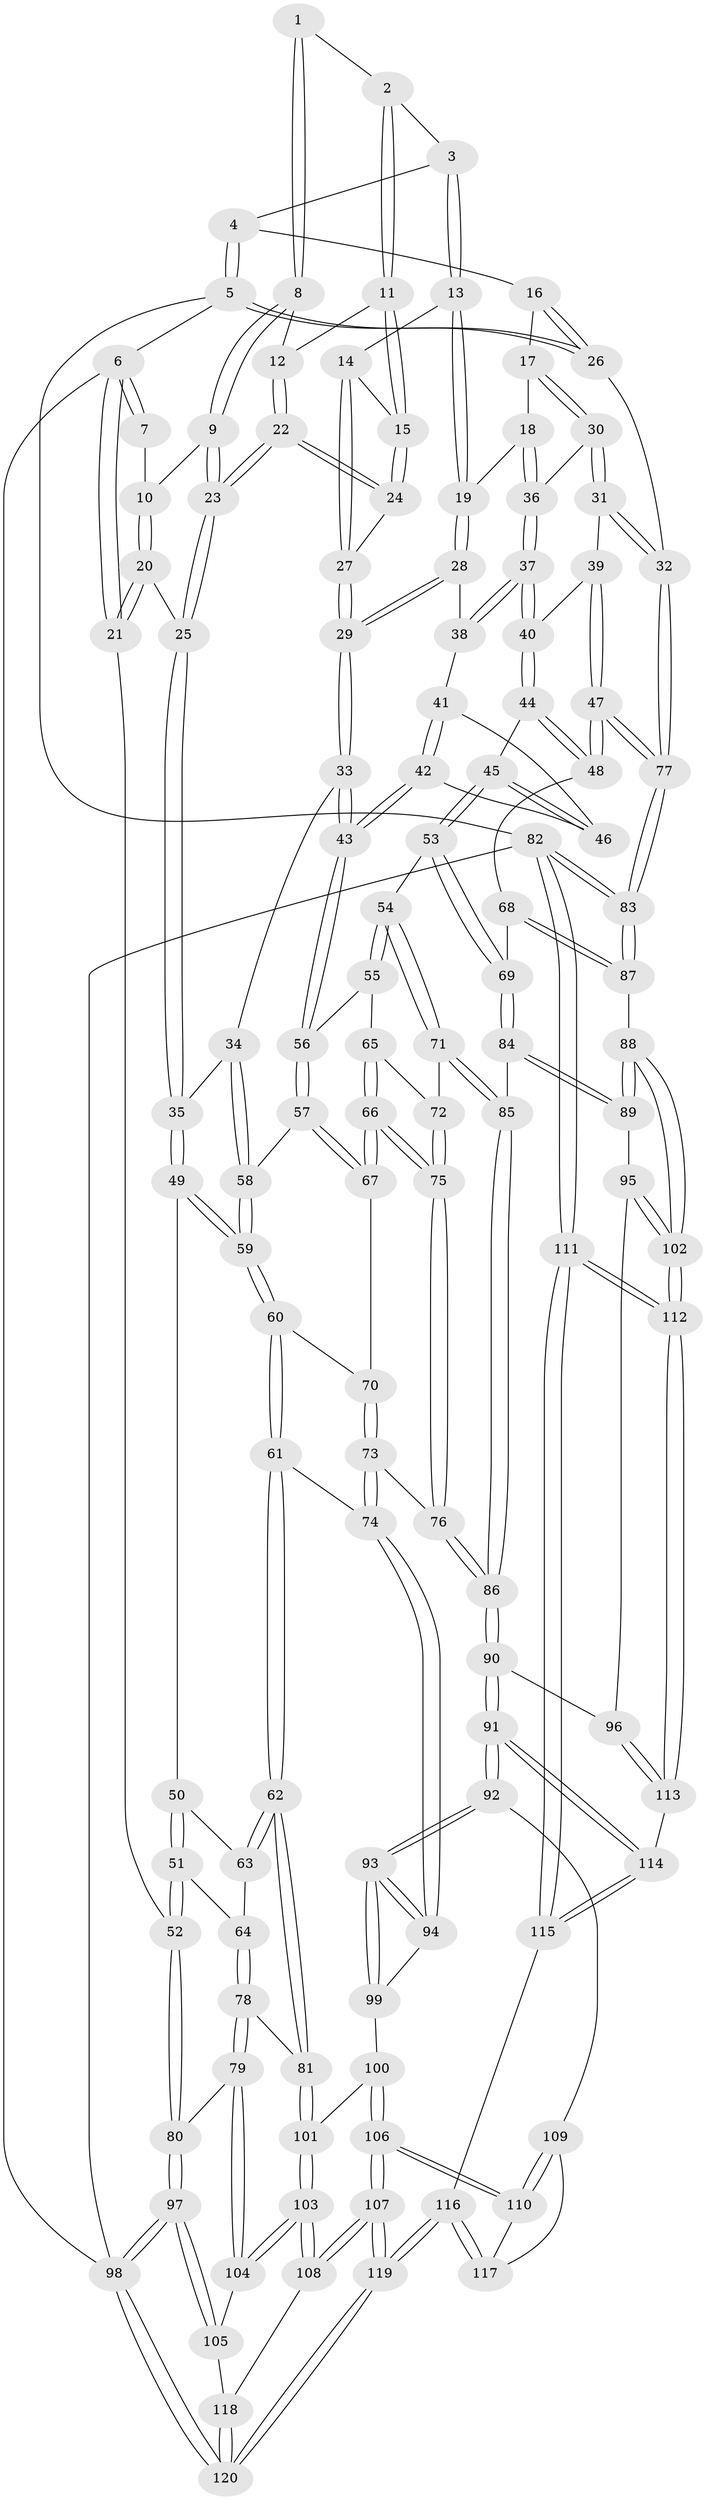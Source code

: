 // coarse degree distribution, {2: 0.08333333333333333, 4: 0.23333333333333334, 3: 0.55, 6: 0.016666666666666666, 5: 0.11666666666666667}
// Generated by graph-tools (version 1.1) at 2025/54/03/04/25 22:54:22]
// undirected, 120 vertices, 297 edges
graph export_dot {
  node [color=gray90,style=filled];
  1 [pos="+0.25215850153207275+0"];
  2 [pos="+0.503271955511184+0"];
  3 [pos="+0.7447395328542318+0"];
  4 [pos="+0.7840828004857698+0"];
  5 [pos="+1+0"];
  6 [pos="+0+0"];
  7 [pos="+0.021618785064248993+0"];
  8 [pos="+0.22996175656481285+0.028930324946677067"];
  9 [pos="+0.2256847384178799+0.04580561018378055"];
  10 [pos="+0.14092317184187542+0.0672950931256394"];
  11 [pos="+0.4767122269294308+0"];
  12 [pos="+0.39856051349335314+0.05694029911563295"];
  13 [pos="+0.7252370135227537+0.031168928798626074"];
  14 [pos="+0.6329716833658537+0.08466355417340174"];
  15 [pos="+0.522400098973364+0.10175287903003093"];
  16 [pos="+0.9215900171233634+0.09594780141324491"];
  17 [pos="+0.9228800709303961+0.10951410754477019"];
  18 [pos="+0.7875869425484588+0.17971180626264419"];
  19 [pos="+0.7440158013592737+0.1831668062311859"];
  20 [pos="+0+0.13145843916390054"];
  21 [pos="+0+0.10520203283107392"];
  22 [pos="+0.353114210708505+0.16518160121076125"];
  23 [pos="+0.2919702336110337+0.23566118284171794"];
  24 [pos="+0.525674159756966+0.1414727808972185"];
  25 [pos="+0.2865372098567083+0.25893153190016177"];
  26 [pos="+1+0"];
  27 [pos="+0.5497195024136966+0.18158144852669797"];
  28 [pos="+0.7263093449856114+0.21791823883678915"];
  29 [pos="+0.5864168255211569+0.2793614446257635"];
  30 [pos="+1+0.21235751675251394"];
  31 [pos="+1+0.2520422464005417"];
  32 [pos="+1+0.25358116159278166"];
  33 [pos="+0.5846154804719217+0.28204073550819386"];
  34 [pos="+0.5361098559187496+0.310909511274749"];
  35 [pos="+0.2927018962840711+0.28503722162193423"];
  36 [pos="+0.9494585554701122+0.23908355024779765"];
  37 [pos="+0.8709945108944018+0.33093300418212707"];
  38 [pos="+0.7715118046309981+0.27755222831539683"];
  39 [pos="+0.8963257061442168+0.34598851492301225"];
  40 [pos="+0.8732598242391916+0.3386675375485228"];
  41 [pos="+0.764619511753559+0.33375096363867446"];
  42 [pos="+0.724339026123706+0.4077851526499051"];
  43 [pos="+0.689036621970806+0.4307419751681791"];
  44 [pos="+0.8545939461635526+0.43419500181930426"];
  45 [pos="+0.8509317871879877+0.43667417040322054"];
  46 [pos="+0.7970072569495501+0.4070397404145483"];
  47 [pos="+1+0.4687489567638382"];
  48 [pos="+0.9881168813087176+0.4742166692794908"];
  49 [pos="+0.28305416214601004+0.3072581653040431"];
  50 [pos="+0.2636279451735395+0.3280475517658495"];
  51 [pos="+0.019618149915590202+0.4138602265596621"];
  52 [pos="+0+0.4100061315303736"];
  53 [pos="+0.8086713382057867+0.5058557649386767"];
  54 [pos="+0.7661064185516295+0.4928742078097587"];
  55 [pos="+0.6898005117349908+0.4397526095983559"];
  56 [pos="+0.6891939445178518+0.43462287980910896"];
  57 [pos="+0.5391643788369492+0.4502171829594955"];
  58 [pos="+0.5264656002188728+0.40279580355508565"];
  59 [pos="+0.40042147993088556+0.4779293652193293"];
  60 [pos="+0.400863022081991+0.48177546203568716"];
  61 [pos="+0.37897452008853033+0.5952838270242184"];
  62 [pos="+0.25466454393219584+0.6263076059977999"];
  63 [pos="+0.2576328753885114+0.3999897204884166"];
  64 [pos="+0.1349065373735079+0.5230700671421659"];
  65 [pos="+0.6754499121139899+0.46022671999990467"];
  66 [pos="+0.5518237294358745+0.5000516721445945"];
  67 [pos="+0.5457998750447224+0.486795288515584"];
  68 [pos="+0.8539992782089946+0.5808427696186433"];
  69 [pos="+0.8213760647088354+0.5618400407941624"];
  70 [pos="+0.4615492063182641+0.49406333748225967"];
  71 [pos="+0.6894011727484611+0.555241363069191"];
  72 [pos="+0.6672320787786213+0.5295327245314629"];
  73 [pos="+0.48901465235925495+0.5846564729604501"];
  74 [pos="+0.41453126606203716+0.6089904924988618"];
  75 [pos="+0.553903702614346+0.5598120522363289"];
  76 [pos="+0.5506759849505273+0.569899533255836"];
  77 [pos="+1+0.47270940496027475"];
  78 [pos="+0.22177363431194744+0.6326476610662439"];
  79 [pos="+0.1424283411766412+0.6723032943195416"];
  80 [pos="+0+0.5118519311776167"];
  81 [pos="+0.2499007291217458+0.6307264243103722"];
  82 [pos="+1+1"];
  83 [pos="+1+0.6719959027152628"];
  84 [pos="+0.7542809729075871+0.611501751922644"];
  85 [pos="+0.6978213023840022+0.5871793832170284"];
  86 [pos="+0.5991454435011196+0.6458385910317166"];
  87 [pos="+0.9411087954258626+0.6937429395044703"];
  88 [pos="+0.8935144578656566+0.7318907015161427"];
  89 [pos="+0.7514634765728592+0.6415274522006637"];
  90 [pos="+0.6063225621059979+0.7287086779404273"];
  91 [pos="+0.5288463260717062+0.7824719346849052"];
  92 [pos="+0.5257799107534199+0.7822488989202229"];
  93 [pos="+0.5050865167531985+0.7643863897626005"];
  94 [pos="+0.4346036480469517+0.6545608762922668"];
  95 [pos="+0.7180889575272106+0.7049051357406947"];
  96 [pos="+0.620496135724895+0.732267230280149"];
  97 [pos="+0+0.8597968445084847"];
  98 [pos="+0+1"];
  99 [pos="+0.3756223997107928+0.7493611931488702"];
  100 [pos="+0.3282626439172346+0.7573217103633106"];
  101 [pos="+0.2684116766482787+0.6790773124133147"];
  102 [pos="+0.8430593475584613+0.7927151705086474"];
  103 [pos="+0.20908265901690823+0.873592364323398"];
  104 [pos="+0.10803069423677601+0.7441227385656123"];
  105 [pos="+0.020340673694556933+0.8034247098204769"];
  106 [pos="+0.34430065676973054+0.8716995326208213"];
  107 [pos="+0.30928895358808434+0.9190812479733304"];
  108 [pos="+0.21132399536369417+0.8813828843688983"];
  109 [pos="+0.5166412489510894+0.7891179722550944"];
  110 [pos="+0.35906570986513914+0.8680298704361086"];
  111 [pos="+0.8771006871401296+1"];
  112 [pos="+0.8086317455775387+0.9313933639649687"];
  113 [pos="+0.7455759198012124+0.8858352842524911"];
  114 [pos="+0.5619669463694416+0.8681311413887217"];
  115 [pos="+0.5607142572356684+1"];
  116 [pos="+0.5568306328303482+1"];
  117 [pos="+0.4621931116222116+0.9147001314586296"];
  118 [pos="+0.13546509216010064+0.9251675495809294"];
  119 [pos="+0.3751782488954041+1"];
  120 [pos="+0+1"];
  1 -- 2;
  1 -- 8;
  1 -- 8;
  2 -- 3;
  2 -- 11;
  2 -- 11;
  3 -- 4;
  3 -- 13;
  3 -- 13;
  4 -- 5;
  4 -- 5;
  4 -- 16;
  5 -- 6;
  5 -- 26;
  5 -- 26;
  5 -- 82;
  6 -- 7;
  6 -- 7;
  6 -- 21;
  6 -- 21;
  6 -- 98;
  7 -- 10;
  8 -- 9;
  8 -- 9;
  8 -- 12;
  9 -- 10;
  9 -- 23;
  9 -- 23;
  10 -- 20;
  10 -- 20;
  11 -- 12;
  11 -- 15;
  11 -- 15;
  12 -- 22;
  12 -- 22;
  13 -- 14;
  13 -- 19;
  13 -- 19;
  14 -- 15;
  14 -- 27;
  14 -- 27;
  15 -- 24;
  15 -- 24;
  16 -- 17;
  16 -- 26;
  16 -- 26;
  17 -- 18;
  17 -- 30;
  17 -- 30;
  18 -- 19;
  18 -- 36;
  18 -- 36;
  19 -- 28;
  19 -- 28;
  20 -- 21;
  20 -- 21;
  20 -- 25;
  21 -- 52;
  22 -- 23;
  22 -- 23;
  22 -- 24;
  22 -- 24;
  23 -- 25;
  23 -- 25;
  24 -- 27;
  25 -- 35;
  25 -- 35;
  26 -- 32;
  27 -- 29;
  27 -- 29;
  28 -- 29;
  28 -- 29;
  28 -- 38;
  29 -- 33;
  29 -- 33;
  30 -- 31;
  30 -- 31;
  30 -- 36;
  31 -- 32;
  31 -- 32;
  31 -- 39;
  32 -- 77;
  32 -- 77;
  33 -- 34;
  33 -- 43;
  33 -- 43;
  34 -- 35;
  34 -- 58;
  34 -- 58;
  35 -- 49;
  35 -- 49;
  36 -- 37;
  36 -- 37;
  37 -- 38;
  37 -- 38;
  37 -- 40;
  37 -- 40;
  38 -- 41;
  39 -- 40;
  39 -- 47;
  39 -- 47;
  40 -- 44;
  40 -- 44;
  41 -- 42;
  41 -- 42;
  41 -- 46;
  42 -- 43;
  42 -- 43;
  42 -- 46;
  43 -- 56;
  43 -- 56;
  44 -- 45;
  44 -- 48;
  44 -- 48;
  45 -- 46;
  45 -- 46;
  45 -- 53;
  45 -- 53;
  47 -- 48;
  47 -- 48;
  47 -- 77;
  47 -- 77;
  48 -- 68;
  49 -- 50;
  49 -- 59;
  49 -- 59;
  50 -- 51;
  50 -- 51;
  50 -- 63;
  51 -- 52;
  51 -- 52;
  51 -- 64;
  52 -- 80;
  52 -- 80;
  53 -- 54;
  53 -- 69;
  53 -- 69;
  54 -- 55;
  54 -- 55;
  54 -- 71;
  54 -- 71;
  55 -- 56;
  55 -- 65;
  56 -- 57;
  56 -- 57;
  57 -- 58;
  57 -- 67;
  57 -- 67;
  58 -- 59;
  58 -- 59;
  59 -- 60;
  59 -- 60;
  60 -- 61;
  60 -- 61;
  60 -- 70;
  61 -- 62;
  61 -- 62;
  61 -- 74;
  62 -- 63;
  62 -- 63;
  62 -- 81;
  62 -- 81;
  63 -- 64;
  64 -- 78;
  64 -- 78;
  65 -- 66;
  65 -- 66;
  65 -- 72;
  66 -- 67;
  66 -- 67;
  66 -- 75;
  66 -- 75;
  67 -- 70;
  68 -- 69;
  68 -- 87;
  68 -- 87;
  69 -- 84;
  69 -- 84;
  70 -- 73;
  70 -- 73;
  71 -- 72;
  71 -- 85;
  71 -- 85;
  72 -- 75;
  72 -- 75;
  73 -- 74;
  73 -- 74;
  73 -- 76;
  74 -- 94;
  74 -- 94;
  75 -- 76;
  75 -- 76;
  76 -- 86;
  76 -- 86;
  77 -- 83;
  77 -- 83;
  78 -- 79;
  78 -- 79;
  78 -- 81;
  79 -- 80;
  79 -- 104;
  79 -- 104;
  80 -- 97;
  80 -- 97;
  81 -- 101;
  81 -- 101;
  82 -- 83;
  82 -- 83;
  82 -- 111;
  82 -- 111;
  82 -- 98;
  83 -- 87;
  83 -- 87;
  84 -- 85;
  84 -- 89;
  84 -- 89;
  85 -- 86;
  85 -- 86;
  86 -- 90;
  86 -- 90;
  87 -- 88;
  88 -- 89;
  88 -- 89;
  88 -- 102;
  88 -- 102;
  89 -- 95;
  90 -- 91;
  90 -- 91;
  90 -- 96;
  91 -- 92;
  91 -- 92;
  91 -- 114;
  91 -- 114;
  92 -- 93;
  92 -- 93;
  92 -- 109;
  93 -- 94;
  93 -- 94;
  93 -- 99;
  93 -- 99;
  94 -- 99;
  95 -- 96;
  95 -- 102;
  95 -- 102;
  96 -- 113;
  96 -- 113;
  97 -- 98;
  97 -- 98;
  97 -- 105;
  97 -- 105;
  98 -- 120;
  98 -- 120;
  99 -- 100;
  100 -- 101;
  100 -- 106;
  100 -- 106;
  101 -- 103;
  101 -- 103;
  102 -- 112;
  102 -- 112;
  103 -- 104;
  103 -- 104;
  103 -- 108;
  103 -- 108;
  104 -- 105;
  105 -- 118;
  106 -- 107;
  106 -- 107;
  106 -- 110;
  106 -- 110;
  107 -- 108;
  107 -- 108;
  107 -- 119;
  107 -- 119;
  108 -- 118;
  109 -- 110;
  109 -- 110;
  109 -- 117;
  110 -- 117;
  111 -- 112;
  111 -- 112;
  111 -- 115;
  111 -- 115;
  112 -- 113;
  112 -- 113;
  113 -- 114;
  114 -- 115;
  114 -- 115;
  115 -- 116;
  116 -- 117;
  116 -- 117;
  116 -- 119;
  116 -- 119;
  118 -- 120;
  118 -- 120;
  119 -- 120;
  119 -- 120;
}
